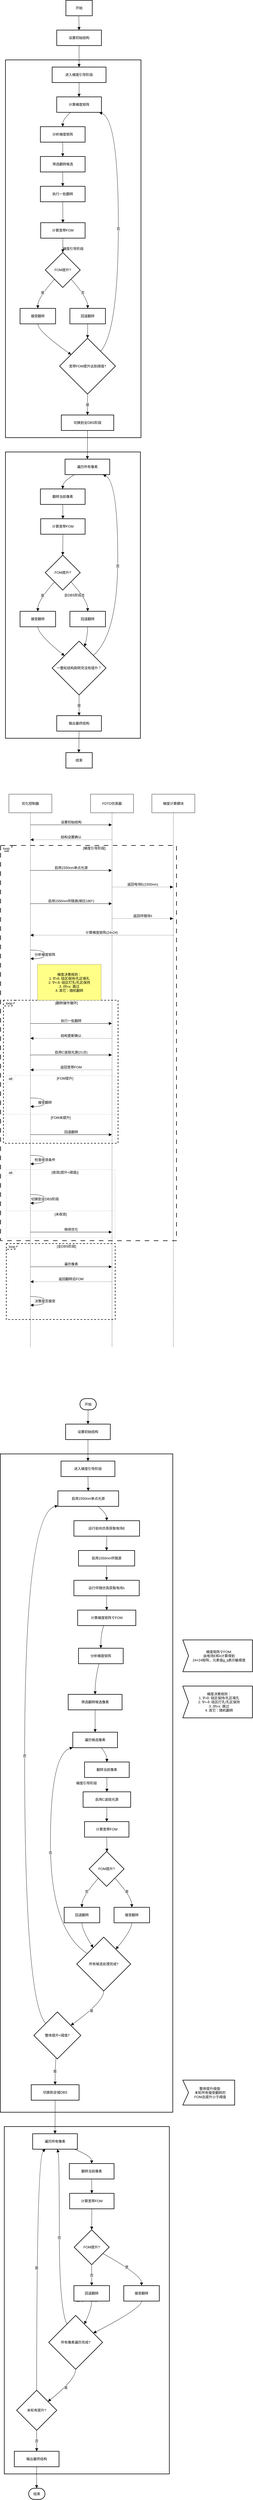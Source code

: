 <mxfile version="27.2.0">
  <diagram name="第 1 页" id="IyyMub72g_3KVVHAg3CK">
    <mxGraphModel dx="1426" dy="891" grid="0" gridSize="10" guides="1" tooltips="1" connect="1" arrows="1" fold="1" page="1" pageScale="1" pageWidth="827" pageHeight="1169" math="0" shadow="0">
      <root>
        <mxCell id="0" />
        <mxCell id="1" parent="0" />
        <mxCell id="HScPxeddGNzz1OgHfQ57-1" value="全DBS阶段" style="whiteSpace=wrap;strokeWidth=2;" parent="1" vertex="1">
          <mxGeometry x="161" y="1626" width="471" height="999" as="geometry" />
        </mxCell>
        <mxCell id="HScPxeddGNzz1OgHfQ57-2" value="梯度引导阶段" style="whiteSpace=wrap;strokeWidth=2;" parent="1" vertex="1">
          <mxGeometry x="161" y="258" width="473" height="1318" as="geometry" />
        </mxCell>
        <mxCell id="HScPxeddGNzz1OgHfQ57-3" value="开始" style="whiteSpace=wrap;strokeWidth=2;" parent="1" vertex="1">
          <mxGeometry x="372" y="50" width="92" height="54" as="geometry" />
        </mxCell>
        <mxCell id="HScPxeddGNzz1OgHfQ57-4" value="设置初始结构" style="whiteSpace=wrap;strokeWidth=2;" parent="1" vertex="1">
          <mxGeometry x="340" y="154" width="156" height="54" as="geometry" />
        </mxCell>
        <mxCell id="HScPxeddGNzz1OgHfQ57-5" value="进入梯度引导阶段" style="whiteSpace=wrap;strokeWidth=2;" parent="1" vertex="1">
          <mxGeometry x="324" y="283" width="188" height="54" as="geometry" />
        </mxCell>
        <mxCell id="HScPxeddGNzz1OgHfQ57-6" value="计算梯度矩阵" style="whiteSpace=wrap;strokeWidth=2;" parent="1" vertex="1">
          <mxGeometry x="340" y="387" width="156" height="54" as="geometry" />
        </mxCell>
        <mxCell id="HScPxeddGNzz1OgHfQ57-7" value="分析梯度矩阵" style="whiteSpace=wrap;strokeWidth=2;" parent="1" vertex="1">
          <mxGeometry x="283" y="491" width="156" height="54" as="geometry" />
        </mxCell>
        <mxCell id="HScPxeddGNzz1OgHfQ57-8" value="筛选翻转候选" style="whiteSpace=wrap;strokeWidth=2;" parent="1" vertex="1">
          <mxGeometry x="283" y="595" width="156" height="54" as="geometry" />
        </mxCell>
        <mxCell id="HScPxeddGNzz1OgHfQ57-9" value="执行一批翻转" style="whiteSpace=wrap;strokeWidth=2;" parent="1" vertex="1">
          <mxGeometry x="283" y="699" width="156" height="54" as="geometry" />
        </mxCell>
        <mxCell id="HScPxeddGNzz1OgHfQ57-10" value="计算宽带FOM" style="whiteSpace=wrap;strokeWidth=2;" parent="1" vertex="1">
          <mxGeometry x="284" y="826" width="155" height="54" as="geometry" />
        </mxCell>
        <mxCell id="HScPxeddGNzz1OgHfQ57-11" value="FOM提升?" style="rhombus;strokeWidth=2;whiteSpace=wrap;" parent="1" vertex="1">
          <mxGeometry x="300" y="930" width="122" height="122" as="geometry" />
        </mxCell>
        <mxCell id="HScPxeddGNzz1OgHfQ57-12" value="接受翻转" style="whiteSpace=wrap;strokeWidth=2;" parent="1" vertex="1">
          <mxGeometry x="212" y="1125" width="124" height="54" as="geometry" />
        </mxCell>
        <mxCell id="HScPxeddGNzz1OgHfQ57-13" value="回退翻转" style="whiteSpace=wrap;strokeWidth=2;" parent="1" vertex="1">
          <mxGeometry x="386" y="1125" width="124" height="54" as="geometry" />
        </mxCell>
        <mxCell id="HScPxeddGNzz1OgHfQ57-14" value="宽带FOM提升达到阈值?" style="rhombus;strokeWidth=2;whiteSpace=wrap;" parent="1" vertex="1">
          <mxGeometry x="350" y="1229" width="195" height="195" as="geometry" />
        </mxCell>
        <mxCell id="HScPxeddGNzz1OgHfQ57-15" value="切换到全DBS阶段" style="whiteSpace=wrap;strokeWidth=2;" parent="1" vertex="1">
          <mxGeometry x="356" y="1497" width="183" height="54" as="geometry" />
        </mxCell>
        <mxCell id="HScPxeddGNzz1OgHfQ57-16" value="遍历所有像素" style="whiteSpace=wrap;strokeWidth=2;" parent="1" vertex="1">
          <mxGeometry x="369" y="1651" width="156" height="54" as="geometry" />
        </mxCell>
        <mxCell id="HScPxeddGNzz1OgHfQ57-17" value="翻转当前像素" style="whiteSpace=wrap;strokeWidth=2;" parent="1" vertex="1">
          <mxGeometry x="283" y="1755" width="156" height="54" as="geometry" />
        </mxCell>
        <mxCell id="HScPxeddGNzz1OgHfQ57-18" value="计算宽带FOM" style="whiteSpace=wrap;strokeWidth=2;" parent="1" vertex="1">
          <mxGeometry x="284" y="1859" width="155" height="54" as="geometry" />
        </mxCell>
        <mxCell id="HScPxeddGNzz1OgHfQ57-19" value="FOM提升?" style="rhombus;strokeWidth=2;whiteSpace=wrap;" parent="1" vertex="1">
          <mxGeometry x="300" y="1986" width="122" height="122" as="geometry" />
        </mxCell>
        <mxCell id="HScPxeddGNzz1OgHfQ57-20" value="接受翻转" style="whiteSpace=wrap;strokeWidth=2;" parent="1" vertex="1">
          <mxGeometry x="212" y="2182" width="124" height="54" as="geometry" />
        </mxCell>
        <mxCell id="HScPxeddGNzz1OgHfQ57-21" value="回退翻转" style="whiteSpace=wrap;strokeWidth=2;" parent="1" vertex="1">
          <mxGeometry x="386" y="2182" width="124" height="54" as="geometry" />
        </mxCell>
        <mxCell id="HScPxeddGNzz1OgHfQ57-22" value="一整轮结构刚转完没有提升？" style="rhombus;strokeWidth=2;whiteSpace=wrap;" parent="1" vertex="1">
          <mxGeometry x="324" y="2286" width="188" height="188" as="geometry" />
        </mxCell>
        <mxCell id="HScPxeddGNzz1OgHfQ57-23" value="输出最终结构" style="whiteSpace=wrap;strokeWidth=2;" parent="1" vertex="1">
          <mxGeometry x="340" y="2546" width="156" height="54" as="geometry" />
        </mxCell>
        <mxCell id="HScPxeddGNzz1OgHfQ57-24" value="结束" style="whiteSpace=wrap;strokeWidth=2;" parent="1" vertex="1">
          <mxGeometry x="372" y="2675" width="92" height="54" as="geometry" />
        </mxCell>
        <mxCell id="HScPxeddGNzz1OgHfQ57-25" value="" style="curved=1;startArrow=none;endArrow=block;exitX=0.49;exitY=1;entryX=0.5;entryY=0;rounded=0;fontSize=12;startSize=8;endSize=8;" parent="1" source="HScPxeddGNzz1OgHfQ57-3" target="HScPxeddGNzz1OgHfQ57-4" edge="1">
          <mxGeometry relative="1" as="geometry">
            <Array as="points" />
          </mxGeometry>
        </mxCell>
        <mxCell id="HScPxeddGNzz1OgHfQ57-26" value="" style="curved=1;startArrow=none;endArrow=block;exitX=0.5;exitY=1;entryX=0.5;entryY=0;rounded=0;fontSize=12;startSize=8;endSize=8;" parent="1" source="HScPxeddGNzz1OgHfQ57-4" target="HScPxeddGNzz1OgHfQ57-5" edge="1">
          <mxGeometry relative="1" as="geometry">
            <Array as="points" />
          </mxGeometry>
        </mxCell>
        <mxCell id="HScPxeddGNzz1OgHfQ57-27" value="" style="curved=1;startArrow=none;endArrow=block;exitX=0.5;exitY=1;entryX=0.5;entryY=0;rounded=0;fontSize=12;startSize=8;endSize=8;" parent="1" source="HScPxeddGNzz1OgHfQ57-5" target="HScPxeddGNzz1OgHfQ57-6" edge="1">
          <mxGeometry relative="1" as="geometry">
            <Array as="points" />
          </mxGeometry>
        </mxCell>
        <mxCell id="HScPxeddGNzz1OgHfQ57-28" value="" style="curved=1;startArrow=none;endArrow=block;exitX=0.31;exitY=1;entryX=0.5;entryY=0;rounded=0;fontSize=12;startSize=8;endSize=8;" parent="1" source="HScPxeddGNzz1OgHfQ57-6" target="HScPxeddGNzz1OgHfQ57-7" edge="1">
          <mxGeometry relative="1" as="geometry">
            <Array as="points">
              <mxPoint x="361" y="466" />
            </Array>
          </mxGeometry>
        </mxCell>
        <mxCell id="HScPxeddGNzz1OgHfQ57-29" value="" style="curved=1;startArrow=none;endArrow=block;exitX=0.5;exitY=1;entryX=0.5;entryY=0;rounded=0;fontSize=12;startSize=8;endSize=8;" parent="1" source="HScPxeddGNzz1OgHfQ57-7" target="HScPxeddGNzz1OgHfQ57-8" edge="1">
          <mxGeometry relative="1" as="geometry">
            <Array as="points" />
          </mxGeometry>
        </mxCell>
        <mxCell id="HScPxeddGNzz1OgHfQ57-30" value="" style="curved=1;startArrow=none;endArrow=block;exitX=0.5;exitY=1;entryX=0.5;entryY=0;rounded=0;fontSize=12;startSize=8;endSize=8;" parent="1" source="HScPxeddGNzz1OgHfQ57-8" target="HScPxeddGNzz1OgHfQ57-9" edge="1">
          <mxGeometry relative="1" as="geometry">
            <Array as="points" />
          </mxGeometry>
        </mxCell>
        <mxCell id="HScPxeddGNzz1OgHfQ57-31" value="" style="curved=1;startArrow=none;endArrow=block;exitX=0.5;exitY=1;entryX=0.5;entryY=0;rounded=0;fontSize=12;startSize=8;endSize=8;" parent="1" source="HScPxeddGNzz1OgHfQ57-9" target="HScPxeddGNzz1OgHfQ57-10" edge="1">
          <mxGeometry relative="1" as="geometry">
            <Array as="points" />
          </mxGeometry>
        </mxCell>
        <mxCell id="HScPxeddGNzz1OgHfQ57-32" value="" style="curved=1;startArrow=none;endArrow=block;exitX=0.5;exitY=1;entryX=0.5;entryY=0;rounded=0;fontSize=12;startSize=8;endSize=8;" parent="1" source="HScPxeddGNzz1OgHfQ57-10" target="HScPxeddGNzz1OgHfQ57-11" edge="1">
          <mxGeometry relative="1" as="geometry">
            <Array as="points" />
          </mxGeometry>
        </mxCell>
        <mxCell id="HScPxeddGNzz1OgHfQ57-33" value="是" style="curved=1;startArrow=none;endArrow=block;exitX=0.05;exitY=1;entryX=0.5;entryY=0.01;rounded=0;fontSize=12;startSize=8;endSize=8;" parent="1" source="HScPxeddGNzz1OgHfQ57-11" target="HScPxeddGNzz1OgHfQ57-12" edge="1">
          <mxGeometry relative="1" as="geometry">
            <Array as="points">
              <mxPoint x="274" y="1089" />
            </Array>
          </mxGeometry>
        </mxCell>
        <mxCell id="HScPxeddGNzz1OgHfQ57-34" value="否" style="curved=1;startArrow=none;endArrow=block;exitX=0.95;exitY=1;entryX=0.5;entryY=0.01;rounded=0;fontSize=12;startSize=8;endSize=8;" parent="1" source="HScPxeddGNzz1OgHfQ57-11" target="HScPxeddGNzz1OgHfQ57-13" edge="1">
          <mxGeometry relative="1" as="geometry">
            <Array as="points">
              <mxPoint x="448" y="1089" />
            </Array>
          </mxGeometry>
        </mxCell>
        <mxCell id="HScPxeddGNzz1OgHfQ57-35" value="" style="curved=1;startArrow=none;endArrow=block;exitX=0.5;exitY=1.01;entryX=0;entryY=0.15;rounded=0;fontSize=12;startSize=8;endSize=8;" parent="1" source="HScPxeddGNzz1OgHfQ57-12" target="HScPxeddGNzz1OgHfQ57-14" edge="1">
          <mxGeometry relative="1" as="geometry">
            <Array as="points">
              <mxPoint x="274" y="1204" />
            </Array>
          </mxGeometry>
        </mxCell>
        <mxCell id="HScPxeddGNzz1OgHfQ57-36" value="" style="curved=1;startArrow=none;endArrow=block;exitX=0.5;exitY=1.01;entryX=0.5;entryY=0;rounded=0;fontSize=12;startSize=8;endSize=8;" parent="1" source="HScPxeddGNzz1OgHfQ57-13" target="HScPxeddGNzz1OgHfQ57-14" edge="1">
          <mxGeometry relative="1" as="geometry">
            <Array as="points">
              <mxPoint x="448" y="1204" />
            </Array>
          </mxGeometry>
        </mxCell>
        <mxCell id="HScPxeddGNzz1OgHfQ57-37" value="否" style="curved=1;startArrow=none;endArrow=block;exitX=0.94;exitY=0;entryX=0.95;entryY=1;rounded=0;fontSize=12;startSize=8;endSize=8;" parent="1" source="HScPxeddGNzz1OgHfQ57-14" target="HScPxeddGNzz1OgHfQ57-6" edge="1">
          <mxGeometry relative="1" as="geometry">
            <Array as="points">
              <mxPoint x="555" y="1204" />
              <mxPoint x="555" y="466" />
            </Array>
          </mxGeometry>
        </mxCell>
        <mxCell id="HScPxeddGNzz1OgHfQ57-38" value="是" style="curved=1;startArrow=none;endArrow=block;exitX=0.5;exitY=1;entryX=0.5;entryY=0;rounded=0;fontSize=12;startSize=8;endSize=8;" parent="1" source="HScPxeddGNzz1OgHfQ57-14" target="HScPxeddGNzz1OgHfQ57-15" edge="1">
          <mxGeometry relative="1" as="geometry">
            <Array as="points" />
          </mxGeometry>
        </mxCell>
        <mxCell id="HScPxeddGNzz1OgHfQ57-39" value="" style="curved=1;startArrow=none;endArrow=block;exitX=0.5;exitY=1;entryX=0.5;entryY=0;rounded=0;fontSize=12;startSize=8;endSize=8;" parent="1" source="HScPxeddGNzz1OgHfQ57-15" target="HScPxeddGNzz1OgHfQ57-16" edge="1">
          <mxGeometry relative="1" as="geometry">
            <Array as="points" />
          </mxGeometry>
        </mxCell>
        <mxCell id="HScPxeddGNzz1OgHfQ57-40" value="" style="curved=1;startArrow=none;endArrow=block;exitX=0.21;exitY=1;entryX=0.5;entryY=0;rounded=0;fontSize=12;startSize=8;endSize=8;" parent="1" source="HScPxeddGNzz1OgHfQ57-16" target="HScPxeddGNzz1OgHfQ57-17" edge="1">
          <mxGeometry relative="1" as="geometry">
            <Array as="points">
              <mxPoint x="361" y="1730" />
            </Array>
          </mxGeometry>
        </mxCell>
        <mxCell id="HScPxeddGNzz1OgHfQ57-41" value="" style="curved=1;startArrow=none;endArrow=block;exitX=0.5;exitY=1;entryX=0.5;entryY=0;rounded=0;fontSize=12;startSize=8;endSize=8;" parent="1" source="HScPxeddGNzz1OgHfQ57-17" target="HScPxeddGNzz1OgHfQ57-18" edge="1">
          <mxGeometry relative="1" as="geometry">
            <Array as="points" />
          </mxGeometry>
        </mxCell>
        <mxCell id="HScPxeddGNzz1OgHfQ57-42" value="" style="curved=1;startArrow=none;endArrow=block;exitX=0.5;exitY=1;entryX=0.5;entryY=0;rounded=0;fontSize=12;startSize=8;endSize=8;" parent="1" source="HScPxeddGNzz1OgHfQ57-18" target="HScPxeddGNzz1OgHfQ57-19" edge="1">
          <mxGeometry relative="1" as="geometry">
            <Array as="points" />
          </mxGeometry>
        </mxCell>
        <mxCell id="HScPxeddGNzz1OgHfQ57-43" value="是" style="curved=1;startArrow=none;endArrow=block;exitX=0.05;exitY=1;entryX=0.5;entryY=-0.01;rounded=0;fontSize=12;startSize=8;endSize=8;" parent="1" source="HScPxeddGNzz1OgHfQ57-19" target="HScPxeddGNzz1OgHfQ57-20" edge="1">
          <mxGeometry relative="1" as="geometry">
            <Array as="points">
              <mxPoint x="274" y="2145" />
            </Array>
          </mxGeometry>
        </mxCell>
        <mxCell id="HScPxeddGNzz1OgHfQ57-44" value="否" style="curved=1;startArrow=none;endArrow=block;exitX=0.95;exitY=1;entryX=0.5;entryY=-0.01;rounded=0;fontSize=12;startSize=8;endSize=8;" parent="1" source="HScPxeddGNzz1OgHfQ57-19" target="HScPxeddGNzz1OgHfQ57-21" edge="1">
          <mxGeometry relative="1" as="geometry">
            <Array as="points">
              <mxPoint x="448" y="2145" />
            </Array>
          </mxGeometry>
        </mxCell>
        <mxCell id="HScPxeddGNzz1OgHfQ57-45" value="" style="curved=1;startArrow=none;endArrow=block;exitX=0.5;exitY=0.99;entryX=0;entryY=0.08;rounded=0;fontSize=12;startSize=8;endSize=8;" parent="1" source="HScPxeddGNzz1OgHfQ57-20" target="HScPxeddGNzz1OgHfQ57-22" edge="1">
          <mxGeometry relative="1" as="geometry">
            <Array as="points">
              <mxPoint x="274" y="2261" />
            </Array>
          </mxGeometry>
        </mxCell>
        <mxCell id="HScPxeddGNzz1OgHfQ57-46" value="" style="curved=1;startArrow=none;endArrow=block;exitX=0.5;exitY=0.99;entryX=0.63;entryY=0;rounded=0;fontSize=12;startSize=8;endSize=8;" parent="1" source="HScPxeddGNzz1OgHfQ57-21" target="HScPxeddGNzz1OgHfQ57-22" edge="1">
          <mxGeometry relative="1" as="geometry">
            <Array as="points">
              <mxPoint x="448" y="2261" />
            </Array>
          </mxGeometry>
        </mxCell>
        <mxCell id="HScPxeddGNzz1OgHfQ57-47" value="否" style="curved=1;startArrow=none;endArrow=block;exitX=1;exitY=0.06;entryX=0.85;entryY=1;rounded=0;fontSize=12;startSize=8;endSize=8;" parent="1" source="HScPxeddGNzz1OgHfQ57-22" target="HScPxeddGNzz1OgHfQ57-16" edge="1">
          <mxGeometry relative="1" as="geometry">
            <Array as="points">
              <mxPoint x="553" y="2261" />
              <mxPoint x="553" y="1730" />
            </Array>
          </mxGeometry>
        </mxCell>
        <mxCell id="HScPxeddGNzz1OgHfQ57-48" value="是" style="curved=1;startArrow=none;endArrow=block;exitX=0.5;exitY=1;entryX=0.5;entryY=0.01;rounded=0;fontSize=12;startSize=8;endSize=8;" parent="1" source="HScPxeddGNzz1OgHfQ57-22" target="HScPxeddGNzz1OgHfQ57-23" edge="1">
          <mxGeometry relative="1" as="geometry">
            <Array as="points" />
          </mxGeometry>
        </mxCell>
        <mxCell id="HScPxeddGNzz1OgHfQ57-49" value="" style="curved=1;startArrow=none;endArrow=block;exitX=0.5;exitY=1.01;entryX=0.49;entryY=0.01;rounded=0;fontSize=12;startSize=8;endSize=8;" parent="1" source="HScPxeddGNzz1OgHfQ57-23" target="HScPxeddGNzz1OgHfQ57-24" edge="1">
          <mxGeometry relative="1" as="geometry">
            <Array as="points" />
          </mxGeometry>
        </mxCell>
        <mxCell id="HScPxeddGNzz1OgHfQ57-90" value="优化控制器" style="shape=umlLifeline;perimeter=lifelinePerimeter;whiteSpace=wrap;container=1;dropTarget=0;collapsible=0;recursiveResize=0;outlineConnect=0;portConstraint=eastwest;newEdgeStyle={&quot;edgeStyle&quot;:&quot;elbowEdgeStyle&quot;,&quot;elbow&quot;:&quot;vertical&quot;,&quot;curved&quot;:0,&quot;rounded&quot;:0};size=65;" parent="1" vertex="1">
          <mxGeometry x="173" y="2820" width="150" height="1928" as="geometry" />
        </mxCell>
        <mxCell id="HScPxeddGNzz1OgHfQ57-91" value="FDTD仿真器" style="shape=umlLifeline;perimeter=lifelinePerimeter;whiteSpace=wrap;container=1;dropTarget=0;collapsible=0;recursiveResize=0;outlineConnect=0;portConstraint=eastwest;newEdgeStyle={&quot;edgeStyle&quot;:&quot;elbowEdgeStyle&quot;,&quot;elbow&quot;:&quot;vertical&quot;,&quot;curved&quot;:0,&quot;rounded&quot;:0};size=65;" parent="1" vertex="1">
          <mxGeometry x="458" y="2820" width="150" height="1928" as="geometry" />
        </mxCell>
        <mxCell id="HScPxeddGNzz1OgHfQ57-92" value="梯度计算模块" style="shape=umlLifeline;perimeter=lifelinePerimeter;whiteSpace=wrap;container=1;dropTarget=0;collapsible=0;recursiveResize=0;outlineConnect=0;portConstraint=eastwest;newEdgeStyle={&quot;edgeStyle&quot;:&quot;elbowEdgeStyle&quot;,&quot;elbow&quot;:&quot;vertical&quot;,&quot;curved&quot;:0,&quot;rounded&quot;:0};size=65;" parent="1" vertex="1">
          <mxGeometry x="672" y="2820" width="150" height="1928" as="geometry" />
        </mxCell>
        <mxCell id="HScPxeddGNzz1OgHfQ57-93" value="alt" style="shape=umlFrame;dashed=1;pointerEvents=0;dropTarget=0;strokeColor=#B3B3B3;height=20;width=30" parent="1" vertex="1">
          <mxGeometry x="164" y="3802" width="380" height="226" as="geometry" />
        </mxCell>
        <mxCell id="HScPxeddGNzz1OgHfQ57-94" value="[FOM提升]" style="text;strokeColor=none;fillColor=none;align=center;verticalAlign=middle;whiteSpace=wrap;" parent="HScPxeddGNzz1OgHfQ57-93" vertex="1">
          <mxGeometry x="30" width="350" height="20" as="geometry" />
        </mxCell>
        <mxCell id="HScPxeddGNzz1OgHfQ57-95" value="[FOM未提升]" style="shape=line;dashed=1;whiteSpace=wrap;verticalAlign=top;labelPosition=center;verticalLabelPosition=middle;align=center;strokeColor=#B3B3B3;" parent="HScPxeddGNzz1OgHfQ57-93" vertex="1">
          <mxGeometry y="133" width="380" height="4" as="geometry" />
        </mxCell>
        <mxCell id="HScPxeddGNzz1OgHfQ57-96" value="loop" style="shape=umlFrame;dashed=1;pointerEvents=0;dropTarget=0;strokeColor=#000000;height=20;width=40;strokeWidth=2;" parent="1" vertex="1">
          <mxGeometry x="154" y="3539" width="400" height="499" as="geometry" />
        </mxCell>
        <mxCell id="HScPxeddGNzz1OgHfQ57-97" value="[翻转操作循环]" style="text;strokeColor=none;fillColor=none;align=center;verticalAlign=middle;whiteSpace=wrap;" parent="HScPxeddGNzz1OgHfQ57-96" vertex="1">
          <mxGeometry x="40" width="360" height="20" as="geometry" />
        </mxCell>
        <mxCell id="HScPxeddGNzz1OgHfQ57-98" value="alt" style="shape=umlFrame;dashed=1;pointerEvents=0;dropTarget=0;strokeColor=#B3B3B3;height=20;width=30" parent="1" vertex="1">
          <mxGeometry x="164" y="4130" width="380" height="238" as="geometry" />
        </mxCell>
        <mxCell id="HScPxeddGNzz1OgHfQ57-99" value="[收敛(提升&lt;阈值)]" style="text;strokeColor=none;fillColor=none;align=center;verticalAlign=middle;whiteSpace=wrap;" parent="HScPxeddGNzz1OgHfQ57-98" vertex="1">
          <mxGeometry x="30" width="350" height="20" as="geometry" />
        </mxCell>
        <mxCell id="HScPxeddGNzz1OgHfQ57-100" value="[未收敛]" style="shape=line;dashed=1;whiteSpace=wrap;verticalAlign=top;labelPosition=center;verticalLabelPosition=middle;align=center;strokeColor=#B3B3B3;" parent="HScPxeddGNzz1OgHfQ57-98" vertex="1">
          <mxGeometry y="142" width="380" height="4" as="geometry" />
        </mxCell>
        <mxCell id="HScPxeddGNzz1OgHfQ57-101" value="loop" style="shape=umlFrame;dashed=1;pointerEvents=0;dropTarget=0;strokeColor=#000000;height=20;width=40;strokeWidth=2;dashPattern=8 8;" parent="1" vertex="1">
          <mxGeometry x="144" y="2999" width="614" height="1379" as="geometry" />
        </mxCell>
        <mxCell id="HScPxeddGNzz1OgHfQ57-102" value="[梯度引导阶段]" style="text;strokeColor=none;fillColor=none;align=center;verticalAlign=middle;whiteSpace=wrap;" parent="HScPxeddGNzz1OgHfQ57-101" vertex="1">
          <mxGeometry x="40" width="574" height="20" as="geometry" />
        </mxCell>
        <mxCell id="HScPxeddGNzz1OgHfQ57-103" value="loop" style="shape=umlFrame;dashed=1;pointerEvents=0;dropTarget=0;strokeColor=#000000;height=20;width=40;strokeWidth=2;" parent="1" vertex="1">
          <mxGeometry x="164" y="4388" width="380" height="265" as="geometry" />
        </mxCell>
        <mxCell id="HScPxeddGNzz1OgHfQ57-104" value="[全DBS阶段]" style="text;strokeColor=none;fillColor=none;align=center;verticalAlign=middle;whiteSpace=wrap;" parent="HScPxeddGNzz1OgHfQ57-103" vertex="1">
          <mxGeometry x="40" width="340" height="20" as="geometry" />
        </mxCell>
        <mxCell id="HScPxeddGNzz1OgHfQ57-105" value="设置初始结构" style="verticalAlign=bottom;edgeStyle=elbowEdgeStyle;elbow=vertical;curved=0;rounded=0;endArrow=block;fontSize=12;startSize=8;endSize=8;" parent="1" source="HScPxeddGNzz1OgHfQ57-90" target="HScPxeddGNzz1OgHfQ57-91" edge="1">
          <mxGeometry relative="1" as="geometry">
            <Array as="points">
              <mxPoint x="399" y="2927" />
            </Array>
          </mxGeometry>
        </mxCell>
        <mxCell id="HScPxeddGNzz1OgHfQ57-106" value="结构设置确认" style="verticalAlign=bottom;edgeStyle=elbowEdgeStyle;elbow=vertical;curved=0;rounded=0;dashed=1;dashPattern=2 3;endArrow=block;fontSize=12;startSize=8;endSize=8;" parent="1" source="HScPxeddGNzz1OgHfQ57-91" target="HScPxeddGNzz1OgHfQ57-90" edge="1">
          <mxGeometry relative="1" as="geometry">
            <Array as="points">
              <mxPoint x="402" y="2979" />
            </Array>
          </mxGeometry>
        </mxCell>
        <mxCell id="HScPxeddGNzz1OgHfQ57-107" value="启用1550nm单点光源" style="verticalAlign=bottom;edgeStyle=elbowEdgeStyle;elbow=vertical;curved=0;rounded=0;endArrow=block;fontSize=12;startSize=8;endSize=8;" parent="1" source="HScPxeddGNzz1OgHfQ57-90" target="HScPxeddGNzz1OgHfQ57-91" edge="1">
          <mxGeometry relative="1" as="geometry">
            <Array as="points">
              <mxPoint x="399" y="3086" />
            </Array>
          </mxGeometry>
        </mxCell>
        <mxCell id="HScPxeddGNzz1OgHfQ57-108" value="返回电场E(1550nm)" style="verticalAlign=bottom;edgeStyle=elbowEdgeStyle;elbow=vertical;curved=0;rounded=0;dashed=1;dashPattern=2 3;endArrow=block;fontSize=12;startSize=8;endSize=8;" parent="1" source="HScPxeddGNzz1OgHfQ57-91" target="HScPxeddGNzz1OgHfQ57-92" edge="1">
          <mxGeometry relative="1" as="geometry">
            <Array as="points">
              <mxPoint x="649" y="3144" />
            </Array>
          </mxGeometry>
        </mxCell>
        <mxCell id="HScPxeddGNzz1OgHfQ57-109" value="启用1550nm伴随源(相位180°)" style="verticalAlign=bottom;edgeStyle=elbowEdgeStyle;elbow=vertical;curved=0;rounded=0;endArrow=block;fontSize=12;startSize=8;endSize=8;" parent="1" source="HScPxeddGNzz1OgHfQ57-90" target="HScPxeddGNzz1OgHfQ57-91" edge="1">
          <mxGeometry relative="1" as="geometry">
            <Array as="points">
              <mxPoint x="399" y="3202" />
            </Array>
          </mxGeometry>
        </mxCell>
        <mxCell id="HScPxeddGNzz1OgHfQ57-110" value="返回伴随场λ" style="verticalAlign=bottom;edgeStyle=elbowEdgeStyle;elbow=vertical;curved=0;rounded=0;dashed=1;dashPattern=2 3;endArrow=block;fontSize=12;startSize=8;endSize=8;" parent="1" source="HScPxeddGNzz1OgHfQ57-91" target="HScPxeddGNzz1OgHfQ57-92" edge="1">
          <mxGeometry relative="1" as="geometry">
            <Array as="points">
              <mxPoint x="649" y="3254" />
            </Array>
          </mxGeometry>
        </mxCell>
        <mxCell id="HScPxeddGNzz1OgHfQ57-111" value="计算梯度矩阵(24x24)" style="verticalAlign=bottom;edgeStyle=elbowEdgeStyle;elbow=vertical;curved=0;rounded=0;dashed=1;dashPattern=2 3;endArrow=block;fontSize=12;startSize=8;endSize=8;" parent="1" source="HScPxeddGNzz1OgHfQ57-92" target="HScPxeddGNzz1OgHfQ57-90" edge="1">
          <mxGeometry relative="1" as="geometry">
            <Array as="points">
              <mxPoint x="509" y="3312" />
            </Array>
          </mxGeometry>
        </mxCell>
        <mxCell id="HScPxeddGNzz1OgHfQ57-112" value="分析梯度矩阵" style="curved=1;endArrow=block;rounded=0;fontSize=12;startSize=8;endSize=8;" parent="1" source="HScPxeddGNzz1OgHfQ57-90" target="HScPxeddGNzz1OgHfQ57-90" edge="1">
          <mxGeometry relative="1" as="geometry">
            <Array as="points">
              <mxPoint x="299" y="3364" />
              <mxPoint x="299" y="3394" />
            </Array>
          </mxGeometry>
        </mxCell>
        <mxCell id="HScPxeddGNzz1OgHfQ57-113" value="执行一批翻转" style="verticalAlign=bottom;edgeStyle=elbowEdgeStyle;elbow=vertical;curved=0;rounded=0;endArrow=block;fontSize=12;startSize=8;endSize=8;" parent="1" source="HScPxeddGNzz1OgHfQ57-90" target="HScPxeddGNzz1OgHfQ57-91" edge="1">
          <mxGeometry relative="1" as="geometry">
            <Array as="points">
              <mxPoint x="399" y="3620" />
            </Array>
          </mxGeometry>
        </mxCell>
        <mxCell id="HScPxeddGNzz1OgHfQ57-114" value="结构更新确认" style="verticalAlign=bottom;edgeStyle=elbowEdgeStyle;elbow=vertical;curved=0;rounded=0;dashed=1;dashPattern=2 3;endArrow=block;fontSize=12;startSize=8;endSize=8;" parent="1" source="HScPxeddGNzz1OgHfQ57-91" target="HScPxeddGNzz1OgHfQ57-90" edge="1">
          <mxGeometry relative="1" as="geometry">
            <Array as="points">
              <mxPoint x="402" y="3672" />
            </Array>
          </mxGeometry>
        </mxCell>
        <mxCell id="HScPxeddGNzz1OgHfQ57-115" value="启用C波段光源(21点)" style="verticalAlign=bottom;edgeStyle=elbowEdgeStyle;elbow=vertical;curved=0;rounded=0;endArrow=block;fontSize=12;startSize=8;endSize=8;" parent="1" source="HScPxeddGNzz1OgHfQ57-90" target="HScPxeddGNzz1OgHfQ57-91" edge="1">
          <mxGeometry relative="1" as="geometry">
            <Array as="points">
              <mxPoint x="399" y="3730" />
            </Array>
          </mxGeometry>
        </mxCell>
        <mxCell id="HScPxeddGNzz1OgHfQ57-116" value="返回宽带FOM" style="verticalAlign=bottom;edgeStyle=elbowEdgeStyle;elbow=vertical;curved=0;rounded=0;dashed=1;dashPattern=2 3;endArrow=block;fontSize=12;startSize=8;endSize=8;" parent="1" source="HScPxeddGNzz1OgHfQ57-91" target="HScPxeddGNzz1OgHfQ57-90" edge="1">
          <mxGeometry relative="1" as="geometry">
            <Array as="points">
              <mxPoint x="402" y="3782" />
            </Array>
          </mxGeometry>
        </mxCell>
        <mxCell id="HScPxeddGNzz1OgHfQ57-117" value="接受翻转" style="curved=1;endArrow=block;rounded=0;fontSize=12;startSize=8;endSize=8;" parent="1" source="HScPxeddGNzz1OgHfQ57-90" target="HScPxeddGNzz1OgHfQ57-90" edge="1">
          <mxGeometry relative="1" as="geometry">
            <Array as="points">
              <mxPoint x="299" y="3880" />
              <mxPoint x="299" y="3910" />
            </Array>
          </mxGeometry>
        </mxCell>
        <mxCell id="HScPxeddGNzz1OgHfQ57-118" value="回退翻转" style="verticalAlign=bottom;edgeStyle=elbowEdgeStyle;elbow=vertical;curved=0;rounded=0;endArrow=block;fontSize=12;startSize=8;endSize=8;" parent="1" source="HScPxeddGNzz1OgHfQ57-90" target="HScPxeddGNzz1OgHfQ57-91" edge="1">
          <mxGeometry relative="1" as="geometry">
            <Array as="points">
              <mxPoint x="399" y="4008" />
            </Array>
          </mxGeometry>
        </mxCell>
        <mxCell id="HScPxeddGNzz1OgHfQ57-119" value="检查收敛条件" style="curved=1;endArrow=block;rounded=0;fontSize=12;startSize=8;endSize=8;" parent="1" source="HScPxeddGNzz1OgHfQ57-90" target="HScPxeddGNzz1OgHfQ57-90" edge="1">
          <mxGeometry relative="1" as="geometry">
            <Array as="points">
              <mxPoint x="299" y="4080" />
              <mxPoint x="299" y="4110" />
            </Array>
          </mxGeometry>
        </mxCell>
        <mxCell id="HScPxeddGNzz1OgHfQ57-120" value="切换到全DBS阶段" style="curved=1;endArrow=block;rounded=0;fontSize=12;startSize=8;endSize=8;" parent="1" source="HScPxeddGNzz1OgHfQ57-90" target="HScPxeddGNzz1OgHfQ57-90" edge="1">
          <mxGeometry relative="1" as="geometry">
            <Array as="points">
              <mxPoint x="299" y="4217" />
              <mxPoint x="299" y="4247" />
            </Array>
          </mxGeometry>
        </mxCell>
        <mxCell id="HScPxeddGNzz1OgHfQ57-121" value="继续优化" style="verticalAlign=bottom;edgeStyle=elbowEdgeStyle;elbow=vertical;curved=0;rounded=0;endArrow=block;fontSize=12;startSize=8;endSize=8;" parent="1" source="HScPxeddGNzz1OgHfQ57-90" target="HScPxeddGNzz1OgHfQ57-91" edge="1">
          <mxGeometry relative="1" as="geometry">
            <Array as="points">
              <mxPoint x="399" y="4348" />
            </Array>
          </mxGeometry>
        </mxCell>
        <mxCell id="HScPxeddGNzz1OgHfQ57-122" value="遍历像素" style="verticalAlign=bottom;edgeStyle=elbowEdgeStyle;elbow=vertical;curved=0;rounded=0;endArrow=block;fontSize=12;startSize=8;endSize=8;" parent="1" source="HScPxeddGNzz1OgHfQ57-90" target="HScPxeddGNzz1OgHfQ57-91" edge="1">
          <mxGeometry relative="1" as="geometry">
            <Array as="points">
              <mxPoint x="399" y="4469" />
            </Array>
          </mxGeometry>
        </mxCell>
        <mxCell id="HScPxeddGNzz1OgHfQ57-123" value="返回翻转后FOM" style="verticalAlign=bottom;edgeStyle=elbowEdgeStyle;elbow=vertical;curved=0;rounded=0;dashed=1;dashPattern=2 3;endArrow=block;fontSize=12;startSize=8;endSize=8;" parent="1" source="HScPxeddGNzz1OgHfQ57-91" target="HScPxeddGNzz1OgHfQ57-90" edge="1">
          <mxGeometry relative="1" as="geometry">
            <Array as="points">
              <mxPoint x="402" y="4521" />
            </Array>
          </mxGeometry>
        </mxCell>
        <mxCell id="HScPxeddGNzz1OgHfQ57-124" value="决策是否接受" style="curved=1;endArrow=block;rounded=0;fontSize=12;startSize=8;endSize=8;" parent="1" source="HScPxeddGNzz1OgHfQ57-90" target="HScPxeddGNzz1OgHfQ57-90" edge="1">
          <mxGeometry relative="1" as="geometry">
            <Array as="points">
              <mxPoint x="299" y="4573" />
              <mxPoint x="299" y="4603" />
            </Array>
          </mxGeometry>
        </mxCell>
        <mxCell id="HScPxeddGNzz1OgHfQ57-125" value="梯度决策规则：&#xa;1. ∇&gt;δ: 硅区保持/孔区填孔&#xa;2. ∇&lt;-δ: 硅区打孔/孔区保持&#xa;3. |∇|&lt;ε: 跳过&#xa;4. 其它：随机翻转" style="fillColor=#ffff88;strokeColor=#9E916F;" parent="1" vertex="1">
          <mxGeometry x="273" y="3414" width="222" height="125" as="geometry" />
        </mxCell>
        <mxCell id="ZkNPWvKxlX2SHEktaDO0-1" value="全域DBS阶段" style="whiteSpace=wrap;strokeWidth=2;" vertex="1" parent="1">
          <mxGeometry x="157" y="7469" width="576" height="1212" as="geometry" />
        </mxCell>
        <mxCell id="ZkNPWvKxlX2SHEktaDO0-2" value="梯度引导阶段" style="whiteSpace=wrap;strokeWidth=2;" vertex="1" parent="1">
          <mxGeometry x="143" y="5122" width="602" height="2297" as="geometry" />
        </mxCell>
        <mxCell id="ZkNPWvKxlX2SHEktaDO0-3" value="开始" style="rounded=1;whiteSpace=wrap;arcSize=50;strokeWidth=2;" vertex="1" parent="1">
          <mxGeometry x="421" y="4929" width="57" height="39" as="geometry" />
        </mxCell>
        <mxCell id="ZkNPWvKxlX2SHEktaDO0-4" value="设置初始结构" style="whiteSpace=wrap;strokeWidth=2;" vertex="1" parent="1">
          <mxGeometry x="371" y="5018" width="156" height="54" as="geometry" />
        </mxCell>
        <mxCell id="ZkNPWvKxlX2SHEktaDO0-5" value="进入梯度引导阶段" style="whiteSpace=wrap;strokeWidth=2;" vertex="1" parent="1">
          <mxGeometry x="355" y="5147" width="188" height="54" as="geometry" />
        </mxCell>
        <mxCell id="ZkNPWvKxlX2SHEktaDO0-6" value="启用1550nm单点光源" style="whiteSpace=wrap;strokeWidth=2;" vertex="1" parent="1">
          <mxGeometry x="344" y="5251" width="212" height="54" as="geometry" />
        </mxCell>
        <mxCell id="ZkNPWvKxlX2SHEktaDO0-7" value="运行前向仿真获取电场E" style="whiteSpace=wrap;strokeWidth=2;" vertex="1" parent="1">
          <mxGeometry x="400" y="5355" width="229" height="54" as="geometry" />
        </mxCell>
        <mxCell id="ZkNPWvKxlX2SHEktaDO0-8" value="启用1550nm伴随源" style="whiteSpace=wrap;strokeWidth=2;" vertex="1" parent="1">
          <mxGeometry x="416" y="5459" width="196" height="54" as="geometry" />
        </mxCell>
        <mxCell id="ZkNPWvKxlX2SHEktaDO0-9" value="运行伴随仿真获取电场λ" style="whiteSpace=wrap;strokeWidth=2;" vertex="1" parent="1">
          <mxGeometry x="400" y="5563" width="228" height="54" as="geometry" />
        </mxCell>
        <mxCell id="ZkNPWvKxlX2SHEktaDO0-10" value="计算梯度矩阵∇FOM" style="whiteSpace=wrap;strokeWidth=2;" vertex="1" parent="1">
          <mxGeometry x="413" y="5667" width="203" height="54" as="geometry" />
        </mxCell>
        <mxCell id="ZkNPWvKxlX2SHEktaDO0-11" value="分析梯度矩阵" style="whiteSpace=wrap;strokeWidth=2;" vertex="1" parent="1">
          <mxGeometry x="416" y="5800" width="156" height="54" as="geometry" />
        </mxCell>
        <mxCell id="ZkNPWvKxlX2SHEktaDO0-12" value="筛选翻转候选像素" style="whiteSpace=wrap;strokeWidth=2;" vertex="1" parent="1">
          <mxGeometry x="380" y="5961" width="188" height="54" as="geometry" />
        </mxCell>
        <mxCell id="ZkNPWvKxlX2SHEktaDO0-13" value="遍历候选像素" style="whiteSpace=wrap;strokeWidth=2;" vertex="1" parent="1">
          <mxGeometry x="396" y="6093" width="156" height="54" as="geometry" />
        </mxCell>
        <mxCell id="ZkNPWvKxlX2SHEktaDO0-14" value="翻转当前像素" style="whiteSpace=wrap;strokeWidth=2;" vertex="1" parent="1">
          <mxGeometry x="437" y="6197" width="156" height="54" as="geometry" />
        </mxCell>
        <mxCell id="ZkNPWvKxlX2SHEktaDO0-15" value="启用C波段光源" style="whiteSpace=wrap;strokeWidth=2;" vertex="1" parent="1">
          <mxGeometry x="432" y="6301" width="166" height="54" as="geometry" />
        </mxCell>
        <mxCell id="ZkNPWvKxlX2SHEktaDO0-16" value="计算宽带FOM" style="whiteSpace=wrap;strokeWidth=2;" vertex="1" parent="1">
          <mxGeometry x="437" y="6405" width="155" height="54" as="geometry" />
        </mxCell>
        <mxCell id="ZkNPWvKxlX2SHEktaDO0-17" value="FOM提升?" style="rhombus;strokeWidth=2;whiteSpace=wrap;" vertex="1" parent="1">
          <mxGeometry x="453" y="6509" width="122" height="122" as="geometry" />
        </mxCell>
        <mxCell id="ZkNPWvKxlX2SHEktaDO0-18" value="接受翻转" style="whiteSpace=wrap;strokeWidth=2;" vertex="1" parent="1">
          <mxGeometry x="540" y="6704" width="124" height="54" as="geometry" />
        </mxCell>
        <mxCell id="ZkNPWvKxlX2SHEktaDO0-19" value="回退翻转" style="whiteSpace=wrap;strokeWidth=2;" vertex="1" parent="1">
          <mxGeometry x="366" y="6704" width="124" height="54" as="geometry" />
        </mxCell>
        <mxCell id="ZkNPWvKxlX2SHEktaDO0-20" value="所有候选处理完成?" style="rhombus;strokeWidth=2;whiteSpace=wrap;" vertex="1" parent="1">
          <mxGeometry x="410" y="6808" width="188" height="188" as="geometry" />
        </mxCell>
        <mxCell id="ZkNPWvKxlX2SHEktaDO0-21" value="整体提升&lt;阈值?" style="rhombus;strokeWidth=2;whiteSpace=wrap;" vertex="1" parent="1">
          <mxGeometry x="260" y="7069" width="164" height="164" as="geometry" />
        </mxCell>
        <mxCell id="ZkNPWvKxlX2SHEktaDO0-22" value="切换到全域DBS" style="whiteSpace=wrap;strokeWidth=2;" vertex="1" parent="1">
          <mxGeometry x="251" y="7323" width="167" height="54" as="geometry" />
        </mxCell>
        <mxCell id="ZkNPWvKxlX2SHEktaDO0-23" value="遍历所有像素" style="whiteSpace=wrap;strokeWidth=2;" vertex="1" parent="1">
          <mxGeometry x="256" y="7494" width="156" height="54" as="geometry" />
        </mxCell>
        <mxCell id="ZkNPWvKxlX2SHEktaDO0-24" value="翻转当前像素" style="whiteSpace=wrap;strokeWidth=2;" vertex="1" parent="1">
          <mxGeometry x="384" y="7598" width="156" height="54" as="geometry" />
        </mxCell>
        <mxCell id="ZkNPWvKxlX2SHEktaDO0-25" value="计算宽带FOM" style="whiteSpace=wrap;strokeWidth=2;" vertex="1" parent="1">
          <mxGeometry x="385" y="7702" width="155" height="54" as="geometry" />
        </mxCell>
        <mxCell id="ZkNPWvKxlX2SHEktaDO0-26" value="FOM提升?" style="rhombus;strokeWidth=2;whiteSpace=wrap;" vertex="1" parent="1">
          <mxGeometry x="401" y="7829" width="122" height="122" as="geometry" />
        </mxCell>
        <mxCell id="ZkNPWvKxlX2SHEktaDO0-27" value="接受翻转" style="whiteSpace=wrap;strokeWidth=2;" vertex="1" parent="1">
          <mxGeometry x="574" y="8024" width="124" height="54" as="geometry" />
        </mxCell>
        <mxCell id="ZkNPWvKxlX2SHEktaDO0-28" value="回退翻转" style="whiteSpace=wrap;strokeWidth=2;" vertex="1" parent="1">
          <mxGeometry x="400" y="8024" width="124" height="54" as="geometry" />
        </mxCell>
        <mxCell id="ZkNPWvKxlX2SHEktaDO0-29" value="所有像素遍历完成?" style="rhombus;strokeWidth=2;whiteSpace=wrap;" vertex="1" parent="1">
          <mxGeometry x="312" y="8128" width="188" height="188" as="geometry" />
        </mxCell>
        <mxCell id="ZkNPWvKxlX2SHEktaDO0-30" value="本轮有提升?" style="rhombus;strokeWidth=2;whiteSpace=wrap;" vertex="1" parent="1">
          <mxGeometry x="200" y="8389" width="140" height="140" as="geometry" />
        </mxCell>
        <mxCell id="ZkNPWvKxlX2SHEktaDO0-31" value="输出最终结构" style="whiteSpace=wrap;strokeWidth=2;" vertex="1" parent="1">
          <mxGeometry x="192" y="8602" width="156" height="54" as="geometry" />
        </mxCell>
        <mxCell id="ZkNPWvKxlX2SHEktaDO0-32" value="结束" style="rounded=1;whiteSpace=wrap;arcSize=50;strokeWidth=2;" vertex="1" parent="1">
          <mxGeometry x="242" y="8731" width="57" height="39" as="geometry" />
        </mxCell>
        <mxCell id="ZkNPWvKxlX2SHEktaDO0-33" value="梯度矩阵∇FOM:&#xa;由电场E和λ计算得到&#xa;24×24矩阵，元素值g_ij表示敏感度" style="shape=mxgraph.arrows2.arrow;dy=0;dx=0;notch=20;strokeWidth=2;whiteSpace=wrap;spacingLeft=10" vertex="1" parent="1">
          <mxGeometry x="780" y="5771" width="243" height="111" as="geometry" />
        </mxCell>
        <mxCell id="ZkNPWvKxlX2SHEktaDO0-34" value="梯度决策规则：&#xa;1. ∇&gt;δ: 硅区保持/孔区填孔&#xa;2. ∇&lt;-δ: 硅区打孔/孔区保持&#xa;3. |∇|&lt;ε: 跳过&#xa;4. 其它：随机翻转" style="shape=mxgraph.arrows2.arrow;dy=0;dx=0;notch=20;strokeWidth=2;whiteSpace=wrap;spacingLeft=10" vertex="1" parent="1">
          <mxGeometry x="780" y="5932" width="243" height="111" as="geometry" />
        </mxCell>
        <mxCell id="ZkNPWvKxlX2SHEktaDO0-35" value="整体提升阈值:&#xa;本轮所有接受翻转的&#xa;FOM总提升小于阈值" style="shape=mxgraph.arrows2.arrow;dy=0;dx=0;notch=20;strokeWidth=2;whiteSpace=wrap;spacingLeft=10" vertex="1" parent="1">
          <mxGeometry x="780" y="7307" width="181" height="87" as="geometry" />
        </mxCell>
        <mxCell id="ZkNPWvKxlX2SHEktaDO0-36" value="" style="curved=1;startArrow=none;endArrow=block;exitX=0.5;exitY=1;entryX=0.5;entryY=0;rounded=0;fontSize=12;startSize=8;endSize=8;" edge="1" parent="1" source="ZkNPWvKxlX2SHEktaDO0-3" target="ZkNPWvKxlX2SHEktaDO0-4">
          <mxGeometry relative="1" as="geometry">
            <Array as="points" />
          </mxGeometry>
        </mxCell>
        <mxCell id="ZkNPWvKxlX2SHEktaDO0-37" value="" style="curved=1;startArrow=none;endArrow=block;exitX=0.5;exitY=1;entryX=0.5;entryY=0;rounded=0;fontSize=12;startSize=8;endSize=8;" edge="1" parent="1" source="ZkNPWvKxlX2SHEktaDO0-4" target="ZkNPWvKxlX2SHEktaDO0-5">
          <mxGeometry relative="1" as="geometry">
            <Array as="points" />
          </mxGeometry>
        </mxCell>
        <mxCell id="ZkNPWvKxlX2SHEktaDO0-38" value="" style="curved=1;startArrow=none;endArrow=block;exitX=0.5;exitY=1;entryX=0.5;entryY=0;rounded=0;fontSize=12;startSize=8;endSize=8;" edge="1" parent="1" source="ZkNPWvKxlX2SHEktaDO0-5" target="ZkNPWvKxlX2SHEktaDO0-6">
          <mxGeometry relative="1" as="geometry">
            <Array as="points" />
          </mxGeometry>
        </mxCell>
        <mxCell id="ZkNPWvKxlX2SHEktaDO0-39" value="" style="curved=1;startArrow=none;endArrow=block;exitX=0.66;exitY=1;entryX=0.5;entryY=0;rounded=0;fontSize=12;startSize=8;endSize=8;" edge="1" parent="1" source="ZkNPWvKxlX2SHEktaDO0-6" target="ZkNPWvKxlX2SHEktaDO0-7">
          <mxGeometry relative="1" as="geometry">
            <Array as="points">
              <mxPoint x="514" y="5330" />
            </Array>
          </mxGeometry>
        </mxCell>
        <mxCell id="ZkNPWvKxlX2SHEktaDO0-40" value="" style="curved=1;startArrow=none;endArrow=block;exitX=0.5;exitY=1;entryX=0.5;entryY=0;rounded=0;fontSize=12;startSize=8;endSize=8;" edge="1" parent="1" source="ZkNPWvKxlX2SHEktaDO0-7" target="ZkNPWvKxlX2SHEktaDO0-8">
          <mxGeometry relative="1" as="geometry">
            <Array as="points" />
          </mxGeometry>
        </mxCell>
        <mxCell id="ZkNPWvKxlX2SHEktaDO0-41" value="" style="curved=1;startArrow=none;endArrow=block;exitX=0.5;exitY=1;entryX=0.5;entryY=0;rounded=0;fontSize=12;startSize=8;endSize=8;" edge="1" parent="1" source="ZkNPWvKxlX2SHEktaDO0-8" target="ZkNPWvKxlX2SHEktaDO0-9">
          <mxGeometry relative="1" as="geometry">
            <Array as="points" />
          </mxGeometry>
        </mxCell>
        <mxCell id="ZkNPWvKxlX2SHEktaDO0-42" value="" style="curved=1;startArrow=none;endArrow=block;exitX=0.5;exitY=1;entryX=0.5;entryY=0;rounded=0;fontSize=12;startSize=8;endSize=8;" edge="1" parent="1" source="ZkNPWvKxlX2SHEktaDO0-9" target="ZkNPWvKxlX2SHEktaDO0-10">
          <mxGeometry relative="1" as="geometry">
            <Array as="points" />
          </mxGeometry>
        </mxCell>
        <mxCell id="ZkNPWvKxlX2SHEktaDO0-43" value="" style="curved=1;startArrow=none;endArrow=block;exitX=0.45;exitY=1;entryX=0.5;entryY=-0.01;rounded=0;fontSize=12;startSize=8;endSize=8;" edge="1" parent="1" source="ZkNPWvKxlX2SHEktaDO0-10" target="ZkNPWvKxlX2SHEktaDO0-11">
          <mxGeometry relative="1" as="geometry">
            <Array as="points">
              <mxPoint x="494" y="5746" />
            </Array>
          </mxGeometry>
        </mxCell>
        <mxCell id="ZkNPWvKxlX2SHEktaDO0-44" value="" style="curved=1;startArrow=none;endArrow=block;exitX=0.46;exitY=0.99;entryX=0.5;entryY=-0.01;rounded=0;fontSize=12;startSize=8;endSize=8;" edge="1" parent="1" source="ZkNPWvKxlX2SHEktaDO0-11" target="ZkNPWvKxlX2SHEktaDO0-12">
          <mxGeometry relative="1" as="geometry">
            <Array as="points">
              <mxPoint x="474" y="5907" />
            </Array>
          </mxGeometry>
        </mxCell>
        <mxCell id="ZkNPWvKxlX2SHEktaDO0-45" value="" style="curved=1;startArrow=none;endArrow=block;exitX=0.5;exitY=0.99;entryX=0.5;entryY=0;rounded=0;fontSize=12;startSize=8;endSize=8;" edge="1" parent="1" source="ZkNPWvKxlX2SHEktaDO0-12" target="ZkNPWvKxlX2SHEktaDO0-13">
          <mxGeometry relative="1" as="geometry">
            <Array as="points" />
          </mxGeometry>
        </mxCell>
        <mxCell id="ZkNPWvKxlX2SHEktaDO0-46" value="" style="curved=1;startArrow=none;endArrow=block;exitX=0.64;exitY=1;entryX=0.5;entryY=0;rounded=0;fontSize=12;startSize=8;endSize=8;" edge="1" parent="1" source="ZkNPWvKxlX2SHEktaDO0-13" target="ZkNPWvKxlX2SHEktaDO0-14">
          <mxGeometry relative="1" as="geometry">
            <Array as="points">
              <mxPoint x="515" y="6172" />
            </Array>
          </mxGeometry>
        </mxCell>
        <mxCell id="ZkNPWvKxlX2SHEktaDO0-47" value="" style="curved=1;startArrow=none;endArrow=block;exitX=0.5;exitY=1;entryX=0.5;entryY=0;rounded=0;fontSize=12;startSize=8;endSize=8;" edge="1" parent="1" source="ZkNPWvKxlX2SHEktaDO0-14" target="ZkNPWvKxlX2SHEktaDO0-15">
          <mxGeometry relative="1" as="geometry">
            <Array as="points" />
          </mxGeometry>
        </mxCell>
        <mxCell id="ZkNPWvKxlX2SHEktaDO0-48" value="" style="curved=1;startArrow=none;endArrow=block;exitX=0.5;exitY=1;entryX=0.5;entryY=0;rounded=0;fontSize=12;startSize=8;endSize=8;" edge="1" parent="1" source="ZkNPWvKxlX2SHEktaDO0-15" target="ZkNPWvKxlX2SHEktaDO0-16">
          <mxGeometry relative="1" as="geometry">
            <Array as="points" />
          </mxGeometry>
        </mxCell>
        <mxCell id="ZkNPWvKxlX2SHEktaDO0-49" value="" style="curved=1;startArrow=none;endArrow=block;exitX=0.5;exitY=1;entryX=0.51;entryY=0;rounded=0;fontSize=12;startSize=8;endSize=8;" edge="1" parent="1" source="ZkNPWvKxlX2SHEktaDO0-16" target="ZkNPWvKxlX2SHEktaDO0-17">
          <mxGeometry relative="1" as="geometry">
            <Array as="points" />
          </mxGeometry>
        </mxCell>
        <mxCell id="ZkNPWvKxlX2SHEktaDO0-50" value="是" style="curved=1;startArrow=none;endArrow=block;exitX=0.95;exitY=1;entryX=0.5;entryY=0.01;rounded=0;fontSize=12;startSize=8;endSize=8;" edge="1" parent="1" source="ZkNPWvKxlX2SHEktaDO0-17" target="ZkNPWvKxlX2SHEktaDO0-18">
          <mxGeometry relative="1" as="geometry">
            <Array as="points">
              <mxPoint x="602" y="6668" />
            </Array>
          </mxGeometry>
        </mxCell>
        <mxCell id="ZkNPWvKxlX2SHEktaDO0-51" value="否" style="curved=1;startArrow=none;endArrow=block;exitX=0.06;exitY=1;entryX=0.5;entryY=0.01;rounded=0;fontSize=12;startSize=8;endSize=8;" edge="1" parent="1" source="ZkNPWvKxlX2SHEktaDO0-17" target="ZkNPWvKxlX2SHEktaDO0-19">
          <mxGeometry relative="1" as="geometry">
            <Array as="points">
              <mxPoint x="428" y="6668" />
            </Array>
          </mxGeometry>
        </mxCell>
        <mxCell id="ZkNPWvKxlX2SHEktaDO0-52" value="" style="curved=1;startArrow=none;endArrow=block;exitX=0.5;exitY=1.01;entryX=0.91;entryY=0;rounded=0;fontSize=12;startSize=8;endSize=8;" edge="1" parent="1" source="ZkNPWvKxlX2SHEktaDO0-18" target="ZkNPWvKxlX2SHEktaDO0-20">
          <mxGeometry relative="1" as="geometry">
            <Array as="points">
              <mxPoint x="602" y="6783" />
            </Array>
          </mxGeometry>
        </mxCell>
        <mxCell id="ZkNPWvKxlX2SHEktaDO0-53" value="" style="curved=1;startArrow=none;endArrow=block;exitX=0.5;exitY=1.01;entryX=0.18;entryY=0;rounded=0;fontSize=12;startSize=8;endSize=8;" edge="1" parent="1" source="ZkNPWvKxlX2SHEktaDO0-19" target="ZkNPWvKxlX2SHEktaDO0-20">
          <mxGeometry relative="1" as="geometry">
            <Array as="points">
              <mxPoint x="428" y="6783" />
            </Array>
          </mxGeometry>
        </mxCell>
        <mxCell id="ZkNPWvKxlX2SHEktaDO0-54" value="否" style="curved=1;startArrow=none;endArrow=block;exitX=0;exitY=0.18;entryX=0;entryY=0.98;rounded=0;fontSize=12;startSize=8;endSize=8;" edge="1" parent="1" source="ZkNPWvKxlX2SHEktaDO0-20" target="ZkNPWvKxlX2SHEktaDO0-13">
          <mxGeometry relative="1" as="geometry">
            <Array as="points">
              <mxPoint x="318" y="6783" />
              <mxPoint x="318" y="6172" />
            </Array>
          </mxGeometry>
        </mxCell>
        <mxCell id="ZkNPWvKxlX2SHEktaDO0-55" value="是" style="curved=1;startArrow=none;endArrow=block;exitX=0.5;exitY=1;entryX=1;entryY=0.13;rounded=0;fontSize=12;startSize=8;endSize=8;" edge="1" parent="1" source="ZkNPWvKxlX2SHEktaDO0-20" target="ZkNPWvKxlX2SHEktaDO0-21">
          <mxGeometry relative="1" as="geometry">
            <Array as="points">
              <mxPoint x="504" y="7033" />
            </Array>
          </mxGeometry>
        </mxCell>
        <mxCell id="ZkNPWvKxlX2SHEktaDO0-56" value="否" style="curved=1;startArrow=none;endArrow=block;exitX=0.02;exitY=0;entryX=0;entryY=0.96;rounded=0;fontSize=12;startSize=8;endSize=8;" edge="1" parent="1" source="ZkNPWvKxlX2SHEktaDO0-21" target="ZkNPWvKxlX2SHEktaDO0-6">
          <mxGeometry relative="1" as="geometry">
            <Array as="points">
              <mxPoint x="228" y="7033" />
              <mxPoint x="228" y="5330" />
            </Array>
          </mxGeometry>
        </mxCell>
        <mxCell id="ZkNPWvKxlX2SHEktaDO0-57" value="是" style="curved=1;startArrow=none;endArrow=block;exitX=0.47;exitY=1;entryX=0.5;entryY=0;rounded=0;fontSize=12;startSize=8;endSize=8;" edge="1" parent="1" source="ZkNPWvKxlX2SHEktaDO0-21" target="ZkNPWvKxlX2SHEktaDO0-22">
          <mxGeometry relative="1" as="geometry">
            <Array as="points">
              <mxPoint x="334" y="7270" />
            </Array>
          </mxGeometry>
        </mxCell>
        <mxCell id="ZkNPWvKxlX2SHEktaDO0-58" value="" style="curved=1;startArrow=none;endArrow=block;exitX=0.5;exitY=1;entryX=0.5;entryY=-0.01;rounded=0;fontSize=12;startSize=8;endSize=8;" edge="1" parent="1" source="ZkNPWvKxlX2SHEktaDO0-22" target="ZkNPWvKxlX2SHEktaDO0-23">
          <mxGeometry relative="1" as="geometry">
            <Array as="points" />
          </mxGeometry>
        </mxCell>
        <mxCell id="ZkNPWvKxlX2SHEktaDO0-59" value="" style="curved=1;startArrow=none;endArrow=block;exitX=0.93;exitY=0.99;entryX=0.5;entryY=-0.01;rounded=0;fontSize=12;startSize=8;endSize=8;" edge="1" parent="1" source="ZkNPWvKxlX2SHEktaDO0-23" target="ZkNPWvKxlX2SHEktaDO0-24">
          <mxGeometry relative="1" as="geometry">
            <Array as="points">
              <mxPoint x="462" y="7573" />
            </Array>
          </mxGeometry>
        </mxCell>
        <mxCell id="ZkNPWvKxlX2SHEktaDO0-60" value="" style="curved=1;startArrow=none;endArrow=block;exitX=0.5;exitY=0.99;entryX=0.5;entryY=-0.01;rounded=0;fontSize=12;startSize=8;endSize=8;" edge="1" parent="1" source="ZkNPWvKxlX2SHEktaDO0-24" target="ZkNPWvKxlX2SHEktaDO0-25">
          <mxGeometry relative="1" as="geometry">
            <Array as="points" />
          </mxGeometry>
        </mxCell>
        <mxCell id="ZkNPWvKxlX2SHEktaDO0-61" value="" style="curved=1;startArrow=none;endArrow=block;exitX=0.5;exitY=0.99;entryX=0.5;entryY=0;rounded=0;fontSize=12;startSize=8;endSize=8;" edge="1" parent="1" source="ZkNPWvKxlX2SHEktaDO0-25" target="ZkNPWvKxlX2SHEktaDO0-26">
          <mxGeometry relative="1" as="geometry">
            <Array as="points" />
          </mxGeometry>
        </mxCell>
        <mxCell id="ZkNPWvKxlX2SHEktaDO0-62" value="是" style="curved=1;startArrow=none;endArrow=block;exitX=1;exitY=0.78;entryX=0.5;entryY=0;rounded=0;fontSize=12;startSize=8;endSize=8;" edge="1" parent="1" source="ZkNPWvKxlX2SHEktaDO0-26" target="ZkNPWvKxlX2SHEktaDO0-27">
          <mxGeometry relative="1" as="geometry">
            <Array as="points">
              <mxPoint x="636" y="7987" />
            </Array>
          </mxGeometry>
        </mxCell>
        <mxCell id="ZkNPWvKxlX2SHEktaDO0-63" value="否" style="curved=1;startArrow=none;endArrow=block;exitX=0.5;exitY=1;entryX=0.5;entryY=0;rounded=0;fontSize=12;startSize=8;endSize=8;" edge="1" parent="1" source="ZkNPWvKxlX2SHEktaDO0-26" target="ZkNPWvKxlX2SHEktaDO0-28">
          <mxGeometry relative="1" as="geometry">
            <Array as="points" />
          </mxGeometry>
        </mxCell>
        <mxCell id="ZkNPWvKxlX2SHEktaDO0-64" value="" style="curved=1;startArrow=none;endArrow=block;exitX=0.5;exitY=1;entryX=1;entryY=0.24;rounded=0;fontSize=12;startSize=8;endSize=8;" edge="1" parent="1" source="ZkNPWvKxlX2SHEktaDO0-27" target="ZkNPWvKxlX2SHEktaDO0-29">
          <mxGeometry relative="1" as="geometry">
            <Array as="points">
              <mxPoint x="636" y="8103" />
            </Array>
          </mxGeometry>
        </mxCell>
        <mxCell id="ZkNPWvKxlX2SHEktaDO0-65" value="" style="curved=1;startArrow=none;endArrow=block;exitX=0.5;exitY=1;entryX=0.74;entryY=0;rounded=0;fontSize=12;startSize=8;endSize=8;" edge="1" parent="1" source="ZkNPWvKxlX2SHEktaDO0-28" target="ZkNPWvKxlX2SHEktaDO0-29">
          <mxGeometry relative="1" as="geometry">
            <Array as="points">
              <mxPoint x="462" y="8103" />
            </Array>
          </mxGeometry>
        </mxCell>
        <mxCell id="ZkNPWvKxlX2SHEktaDO0-66" value="否" style="curved=1;startArrow=none;endArrow=block;exitX=0.26;exitY=0;entryX=0.55;entryY=0.99;rounded=0;fontSize=12;startSize=8;endSize=8;" edge="1" parent="1" source="ZkNPWvKxlX2SHEktaDO0-29" target="ZkNPWvKxlX2SHEktaDO0-23">
          <mxGeometry relative="1" as="geometry">
            <Array as="points">
              <mxPoint x="349" y="8103" />
              <mxPoint x="349" y="7573" />
            </Array>
          </mxGeometry>
        </mxCell>
        <mxCell id="ZkNPWvKxlX2SHEktaDO0-67" value="是" style="curved=1;startArrow=none;endArrow=block;exitX=0.5;exitY=1;entryX=1;entryY=0.11;rounded=0;fontSize=12;startSize=8;endSize=8;" edge="1" parent="1" source="ZkNPWvKxlX2SHEktaDO0-29" target="ZkNPWvKxlX2SHEktaDO0-30">
          <mxGeometry relative="1" as="geometry">
            <Array as="points">
              <mxPoint x="406" y="8352" />
            </Array>
          </mxGeometry>
        </mxCell>
        <mxCell id="ZkNPWvKxlX2SHEktaDO0-68" value="是" style="curved=1;startArrow=none;endArrow=block;exitX=0.5;exitY=0;entryX=0.29;entryY=0.99;rounded=0;fontSize=12;startSize=8;endSize=8;" edge="1" parent="1" source="ZkNPWvKxlX2SHEktaDO0-30" target="ZkNPWvKxlX2SHEktaDO0-23">
          <mxGeometry relative="1" as="geometry">
            <Array as="points">
              <mxPoint x="270" y="7573" />
            </Array>
          </mxGeometry>
        </mxCell>
        <mxCell id="ZkNPWvKxlX2SHEktaDO0-69" value="否" style="curved=1;startArrow=none;endArrow=block;exitX=0.5;exitY=1;entryX=0.5;entryY=-0.01;rounded=0;fontSize=12;startSize=8;endSize=8;" edge="1" parent="1" source="ZkNPWvKxlX2SHEktaDO0-30" target="ZkNPWvKxlX2SHEktaDO0-31">
          <mxGeometry relative="1" as="geometry">
            <Array as="points" />
          </mxGeometry>
        </mxCell>
        <mxCell id="ZkNPWvKxlX2SHEktaDO0-70" value="" style="curved=1;startArrow=none;endArrow=block;exitX=0.5;exitY=0.99;entryX=0.49;entryY=-0.01;rounded=0;fontSize=12;startSize=8;endSize=8;" edge="1" parent="1" source="ZkNPWvKxlX2SHEktaDO0-31" target="ZkNPWvKxlX2SHEktaDO0-32">
          <mxGeometry relative="1" as="geometry">
            <Array as="points" />
          </mxGeometry>
        </mxCell>
        <mxCell id="ZkNPWvKxlX2SHEktaDO0-71" value="" style="curved=1;startArrow=none;endArrow=none;exitX=0.87;exitY=1;entryX=0;entryY=0.13;rounded=0;fontSize=12;startSize=8;endSize=8;" edge="1" visible="0" parent="1" source="ZkNPWvKxlX2SHEktaDO0-10" target="ZkNPWvKxlX2SHEktaDO0-33">
          <mxGeometry relative="1" as="geometry">
            <Array as="points">
              <mxPoint x="660" y="5746" />
            </Array>
          </mxGeometry>
        </mxCell>
        <mxCell id="ZkNPWvKxlX2SHEktaDO0-72" value="" style="curved=1;startArrow=none;endArrow=none;exitX=0.84;exitY=0.99;entryX=0;entryY=0.15;rounded=0;fontSize=12;startSize=8;endSize=8;" edge="1" visible="0" parent="1" source="ZkNPWvKxlX2SHEktaDO0-11" target="ZkNPWvKxlX2SHEktaDO0-34">
          <mxGeometry relative="1" as="geometry">
            <Array as="points">
              <mxPoint x="650" y="5907" />
            </Array>
          </mxGeometry>
        </mxCell>
        <mxCell id="ZkNPWvKxlX2SHEktaDO0-73" value="" style="curved=1;startArrow=none;endArrow=none;exitX=1;exitY=0.7;entryX=0;entryY=0.13;rounded=0;fontSize=12;startSize=8;endSize=8;" edge="1" visible="0" parent="1" source="ZkNPWvKxlX2SHEktaDO0-21" target="ZkNPWvKxlX2SHEktaDO0-35">
          <mxGeometry relative="1" as="geometry">
            <Array as="points">
              <mxPoint x="640" y="7270" />
            </Array>
          </mxGeometry>
        </mxCell>
      </root>
    </mxGraphModel>
  </diagram>
</mxfile>
